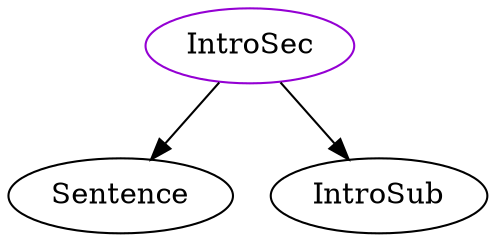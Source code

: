 digraph introsec{
IntroSec -> Sentence;
IntroSec -> IntroSub;
IntroSec	[shape=oval, color=darkviolet, label="IntroSec"];
}
